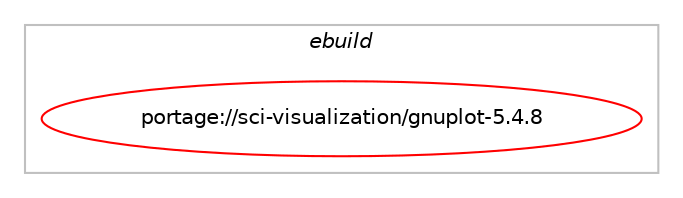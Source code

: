 digraph prolog {

# *************
# Graph options
# *************

newrank=true;
concentrate=true;
compound=true;
graph [rankdir=LR,fontname=Helvetica,fontsize=10,ranksep=1.5];#, ranksep=2.5, nodesep=0.2];
edge  [arrowhead=vee];
node  [fontname=Helvetica,fontsize=10];

# **********
# The ebuild
# **********

subgraph cluster_leftcol {
color=gray;
label=<<i>ebuild</i>>;
id [label="portage://sci-visualization/gnuplot-5.4.8", color=red, width=4, href="../sci-visualization/gnuplot-5.4.8.svg"];
}

# ****************
# The dependencies
# ****************

subgraph cluster_midcol {
color=gray;
label=<<i>dependencies</i>>;
subgraph cluster_compile {
fillcolor="#eeeeee";
style=filled;
label=<<i>compile</i>>;
# *** BEGIN UNKNOWN DEPENDENCY TYPE (TODO) ***
# id -> equal(use_conditional_group(positive,X,portage://sci-visualization/gnuplot-5.4.8,[package_dependency(portage://sci-visualization/gnuplot-5.4.8,install,no,x11-base,xorg-proto,none,[,,],[],[])]))
# *** END UNKNOWN DEPENDENCY TYPE (TODO) ***

# *** BEGIN UNKNOWN DEPENDENCY TYPE (TODO) ***
# id -> equal(use_conditional_group(positive,X,portage://sci-visualization/gnuplot-5.4.8,[package_dependency(portage://sci-visualization/gnuplot-5.4.8,install,no,x11-libs,libX11,none,[,,],[],[]),package_dependency(portage://sci-visualization/gnuplot-5.4.8,install,no,x11-libs,libXaw,none,[,,],[],[])]))
# *** END UNKNOWN DEPENDENCY TYPE (TODO) ***

# *** BEGIN UNKNOWN DEPENDENCY TYPE (TODO) ***
# id -> equal(use_conditional_group(positive,cairo,portage://sci-visualization/gnuplot-5.4.8,[package_dependency(portage://sci-visualization/gnuplot-5.4.8,install,no,x11-libs,cairo,none,[,,],[],[]),package_dependency(portage://sci-visualization/gnuplot-5.4.8,install,no,x11-libs,pango,none,[,,],[],[])]))
# *** END UNKNOWN DEPENDENCY TYPE (TODO) ***

# *** BEGIN UNKNOWN DEPENDENCY TYPE (TODO) ***
# id -> equal(use_conditional_group(positive,gd,portage://sci-visualization/gnuplot-5.4.8,[package_dependency(portage://sci-visualization/gnuplot-5.4.8,install,no,media-libs,gd,greaterequal,[2.0.35,,-r3,2.0.35-r3],[slot(2),equal],[use(enable(png),none)])]))
# *** END UNKNOWN DEPENDENCY TYPE (TODO) ***

# *** BEGIN UNKNOWN DEPENDENCY TYPE (TODO) ***
# id -> equal(use_conditional_group(positive,ggi,portage://sci-visualization/gnuplot-5.4.8,[package_dependency(portage://sci-visualization/gnuplot-5.4.8,install,no,media-libs,libggi,none,[,,],[],[])]))
# *** END UNKNOWN DEPENDENCY TYPE (TODO) ***

# *** BEGIN UNKNOWN DEPENDENCY TYPE (TODO) ***
# id -> equal(use_conditional_group(positive,latex,portage://sci-visualization/gnuplot-5.4.8,[package_dependency(portage://sci-visualization/gnuplot-5.4.8,install,no,virtual,latex-base,none,[,,],[],[]),use_conditional_group(positive,lua,portage://sci-visualization/gnuplot-5.4.8,[package_dependency(portage://sci-visualization/gnuplot-5.4.8,install,no,dev-tex,pgf,none,[,,],[],[]),package_dependency(portage://sci-visualization/gnuplot-5.4.8,install,no,dev-texlive,texlive-latexrecommended,greaterequal,[2008,,-r2,2008-r2],[],[])])]))
# *** END UNKNOWN DEPENDENCY TYPE (TODO) ***

# *** BEGIN UNKNOWN DEPENDENCY TYPE (TODO) ***
# id -> equal(use_conditional_group(positive,libcaca,portage://sci-visualization/gnuplot-5.4.8,[package_dependency(portage://sci-visualization/gnuplot-5.4.8,install,no,media-libs,libcaca,none,[,,],[],[])]))
# *** END UNKNOWN DEPENDENCY TYPE (TODO) ***

# *** BEGIN UNKNOWN DEPENDENCY TYPE (TODO) ***
# id -> equal(use_conditional_group(positive,libcerf,portage://sci-visualization/gnuplot-5.4.8,[package_dependency(portage://sci-visualization/gnuplot-5.4.8,install,no,sci-libs,libcerf,none,[,,],[],[])]))
# *** END UNKNOWN DEPENDENCY TYPE (TODO) ***

# *** BEGIN UNKNOWN DEPENDENCY TYPE (TODO) ***
# id -> equal(use_conditional_group(positive,lua,portage://sci-visualization/gnuplot-5.4.8,[use_conditional_group(positive,lua_single_target_lua5-1,portage://sci-visualization/gnuplot-5.4.8,[package_dependency(portage://sci-visualization/gnuplot-5.4.8,install,no,dev-lang,lua,none,[,,],[slot(5.1)],[])]),use_conditional_group(positive,lua_single_target_lua5-3,portage://sci-visualization/gnuplot-5.4.8,[package_dependency(portage://sci-visualization/gnuplot-5.4.8,install,no,dev-lang,lua,none,[,,],[slot(5.3)],[])]),use_conditional_group(positive,lua_single_target_lua5-4,portage://sci-visualization/gnuplot-5.4.8,[package_dependency(portage://sci-visualization/gnuplot-5.4.8,install,no,dev-lang,lua,none,[,,],[slot(5.4)],[])])]))
# *** END UNKNOWN DEPENDENCY TYPE (TODO) ***

# *** BEGIN UNKNOWN DEPENDENCY TYPE (TODO) ***
# id -> equal(use_conditional_group(positive,qt5,portage://sci-visualization/gnuplot-5.4.8,[package_dependency(portage://sci-visualization/gnuplot-5.4.8,install,no,dev-qt,qtcore,none,[,,],[slot(5),equal],[]),package_dependency(portage://sci-visualization/gnuplot-5.4.8,install,no,dev-qt,qtgui,none,[,,],[slot(5),equal],[]),package_dependency(portage://sci-visualization/gnuplot-5.4.8,install,no,dev-qt,qtnetwork,none,[,,],[slot(5),equal],[]),package_dependency(portage://sci-visualization/gnuplot-5.4.8,install,no,dev-qt,qtprintsupport,none,[,,],[slot(5),equal],[]),package_dependency(portage://sci-visualization/gnuplot-5.4.8,install,no,dev-qt,qtsvg,none,[,,],[slot(5),equal],[]),package_dependency(portage://sci-visualization/gnuplot-5.4.8,install,no,dev-qt,qtwidgets,none,[,,],[slot(5),equal],[])]))
# *** END UNKNOWN DEPENDENCY TYPE (TODO) ***

# *** BEGIN UNKNOWN DEPENDENCY TYPE (TODO) ***
# id -> equal(use_conditional_group(positive,readline,portage://sci-visualization/gnuplot-5.4.8,[package_dependency(portage://sci-visualization/gnuplot-5.4.8,install,no,sys-libs,readline,none,[,,],[slot(0),equal],[])]))
# *** END UNKNOWN DEPENDENCY TYPE (TODO) ***

# *** BEGIN UNKNOWN DEPENDENCY TYPE (TODO) ***
# id -> equal(use_conditional_group(positive,wxwidgets,portage://sci-visualization/gnuplot-5.4.8,[package_dependency(portage://sci-visualization/gnuplot-5.4.8,install,no,x11-libs,wxGTK,none,[,,],[slot(3.2-gtk3)],[use(enable(X),none)]),package_dependency(portage://sci-visualization/gnuplot-5.4.8,install,no,x11-libs,cairo,none,[,,],[],[]),package_dependency(portage://sci-visualization/gnuplot-5.4.8,install,no,x11-libs,pango,none,[,,],[],[]),package_dependency(portage://sci-visualization/gnuplot-5.4.8,install,no,x11-libs,gtk+,none,[,,],[slot(3)],[])]))
# *** END UNKNOWN DEPENDENCY TYPE (TODO) ***

}
subgraph cluster_compileandrun {
fillcolor="#eeeeee";
style=filled;
label=<<i>compile and run</i>>;
}
subgraph cluster_run {
fillcolor="#eeeeee";
style=filled;
label=<<i>run</i>>;
# *** BEGIN UNKNOWN DEPENDENCY TYPE (TODO) ***
# id -> equal(use_conditional_group(positive,X,portage://sci-visualization/gnuplot-5.4.8,[package_dependency(portage://sci-visualization/gnuplot-5.4.8,run,no,x11-libs,libX11,none,[,,],[],[]),package_dependency(portage://sci-visualization/gnuplot-5.4.8,run,no,x11-libs,libXaw,none,[,,],[],[])]))
# *** END UNKNOWN DEPENDENCY TYPE (TODO) ***

# *** BEGIN UNKNOWN DEPENDENCY TYPE (TODO) ***
# id -> equal(use_conditional_group(positive,cairo,portage://sci-visualization/gnuplot-5.4.8,[package_dependency(portage://sci-visualization/gnuplot-5.4.8,run,no,x11-libs,cairo,none,[,,],[],[]),package_dependency(portage://sci-visualization/gnuplot-5.4.8,run,no,x11-libs,pango,none,[,,],[],[])]))
# *** END UNKNOWN DEPENDENCY TYPE (TODO) ***

# *** BEGIN UNKNOWN DEPENDENCY TYPE (TODO) ***
# id -> equal(use_conditional_group(positive,gd,portage://sci-visualization/gnuplot-5.4.8,[package_dependency(portage://sci-visualization/gnuplot-5.4.8,run,no,media-libs,gd,greaterequal,[2.0.35,,-r3,2.0.35-r3],[slot(2),equal],[use(enable(png),none)])]))
# *** END UNKNOWN DEPENDENCY TYPE (TODO) ***

# *** BEGIN UNKNOWN DEPENDENCY TYPE (TODO) ***
# id -> equal(use_conditional_group(positive,ggi,portage://sci-visualization/gnuplot-5.4.8,[package_dependency(portage://sci-visualization/gnuplot-5.4.8,run,no,media-libs,libggi,none,[,,],[],[])]))
# *** END UNKNOWN DEPENDENCY TYPE (TODO) ***

# *** BEGIN UNKNOWN DEPENDENCY TYPE (TODO) ***
# id -> equal(use_conditional_group(positive,latex,portage://sci-visualization/gnuplot-5.4.8,[package_dependency(portage://sci-visualization/gnuplot-5.4.8,run,no,virtual,latex-base,none,[,,],[],[]),use_conditional_group(positive,lua,portage://sci-visualization/gnuplot-5.4.8,[package_dependency(portage://sci-visualization/gnuplot-5.4.8,run,no,dev-tex,pgf,none,[,,],[],[]),package_dependency(portage://sci-visualization/gnuplot-5.4.8,run,no,dev-texlive,texlive-latexrecommended,greaterequal,[2008,,-r2,2008-r2],[],[])])]))
# *** END UNKNOWN DEPENDENCY TYPE (TODO) ***

# *** BEGIN UNKNOWN DEPENDENCY TYPE (TODO) ***
# id -> equal(use_conditional_group(positive,libcaca,portage://sci-visualization/gnuplot-5.4.8,[package_dependency(portage://sci-visualization/gnuplot-5.4.8,run,no,media-libs,libcaca,none,[,,],[],[])]))
# *** END UNKNOWN DEPENDENCY TYPE (TODO) ***

# *** BEGIN UNKNOWN DEPENDENCY TYPE (TODO) ***
# id -> equal(use_conditional_group(positive,libcerf,portage://sci-visualization/gnuplot-5.4.8,[package_dependency(portage://sci-visualization/gnuplot-5.4.8,run,no,sci-libs,libcerf,none,[,,],[],[])]))
# *** END UNKNOWN DEPENDENCY TYPE (TODO) ***

# *** BEGIN UNKNOWN DEPENDENCY TYPE (TODO) ***
# id -> equal(use_conditional_group(positive,lua,portage://sci-visualization/gnuplot-5.4.8,[use_conditional_group(positive,lua_single_target_lua5-1,portage://sci-visualization/gnuplot-5.4.8,[package_dependency(portage://sci-visualization/gnuplot-5.4.8,run,no,dev-lang,lua,none,[,,],[slot(5.1)],[])]),use_conditional_group(positive,lua_single_target_lua5-3,portage://sci-visualization/gnuplot-5.4.8,[package_dependency(portage://sci-visualization/gnuplot-5.4.8,run,no,dev-lang,lua,none,[,,],[slot(5.3)],[])]),use_conditional_group(positive,lua_single_target_lua5-4,portage://sci-visualization/gnuplot-5.4.8,[package_dependency(portage://sci-visualization/gnuplot-5.4.8,run,no,dev-lang,lua,none,[,,],[slot(5.4)],[])])]))
# *** END UNKNOWN DEPENDENCY TYPE (TODO) ***

# *** BEGIN UNKNOWN DEPENDENCY TYPE (TODO) ***
# id -> equal(use_conditional_group(positive,qt5,portage://sci-visualization/gnuplot-5.4.8,[package_dependency(portage://sci-visualization/gnuplot-5.4.8,run,no,dev-qt,qtcore,none,[,,],[slot(5),equal],[]),package_dependency(portage://sci-visualization/gnuplot-5.4.8,run,no,dev-qt,qtgui,none,[,,],[slot(5),equal],[]),package_dependency(portage://sci-visualization/gnuplot-5.4.8,run,no,dev-qt,qtnetwork,none,[,,],[slot(5),equal],[]),package_dependency(portage://sci-visualization/gnuplot-5.4.8,run,no,dev-qt,qtprintsupport,none,[,,],[slot(5),equal],[]),package_dependency(portage://sci-visualization/gnuplot-5.4.8,run,no,dev-qt,qtsvg,none,[,,],[slot(5),equal],[]),package_dependency(portage://sci-visualization/gnuplot-5.4.8,run,no,dev-qt,qtwidgets,none,[,,],[slot(5),equal],[])]))
# *** END UNKNOWN DEPENDENCY TYPE (TODO) ***

# *** BEGIN UNKNOWN DEPENDENCY TYPE (TODO) ***
# id -> equal(use_conditional_group(positive,readline,portage://sci-visualization/gnuplot-5.4.8,[package_dependency(portage://sci-visualization/gnuplot-5.4.8,run,no,sys-libs,readline,none,[,,],[slot(0),equal],[])]))
# *** END UNKNOWN DEPENDENCY TYPE (TODO) ***

# *** BEGIN UNKNOWN DEPENDENCY TYPE (TODO) ***
# id -> equal(use_conditional_group(positive,wxwidgets,portage://sci-visualization/gnuplot-5.4.8,[package_dependency(portage://sci-visualization/gnuplot-5.4.8,run,no,x11-libs,wxGTK,none,[,,],[slot(3.2-gtk3)],[use(enable(X),none)]),package_dependency(portage://sci-visualization/gnuplot-5.4.8,run,no,x11-libs,cairo,none,[,,],[],[]),package_dependency(portage://sci-visualization/gnuplot-5.4.8,run,no,x11-libs,pango,none,[,,],[],[]),package_dependency(portage://sci-visualization/gnuplot-5.4.8,run,no,x11-libs,gtk+,none,[,,],[slot(3)],[])]))
# *** END UNKNOWN DEPENDENCY TYPE (TODO) ***

}
}

# **************
# The candidates
# **************

subgraph cluster_choices {
rank=same;
color=gray;
label=<<i>candidates</i>>;

}

}
